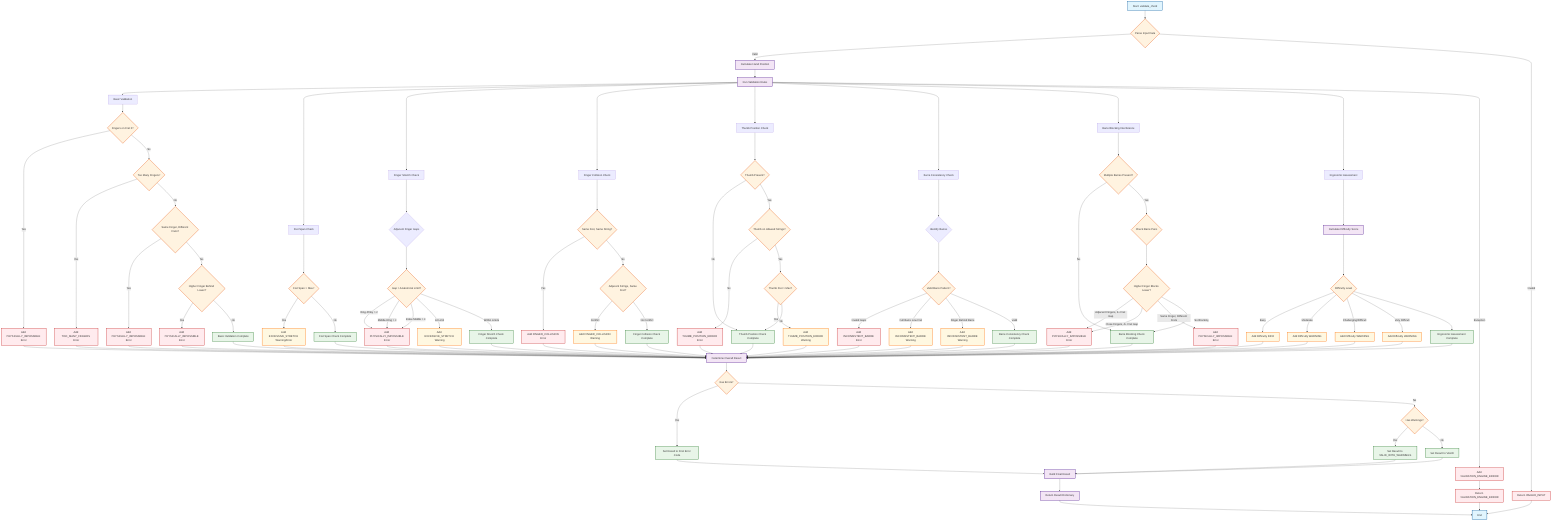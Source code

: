 flowchart TD
    A[Start: validate_chord] --> B{Parse Input Data}
    
    B -->|Valid| C[Calculate Hand Position]
    B -->|Invalid| Z1[Return INVALID_INPUT]
    
    C --> D[Run Validation Rules]
    
    D --> E1[Basic Validation]
    D --> E2[Fret Span Check]  
    D --> E3[Finger Stretch Check]
    D --> E4[Finger Collision Check]
    D --> E5[Thumb Position Check]
    D --> E6[Barre Consistency Check]
    D --> E7[Barre Blocking Interference]
    D --> E8[Ergonomic Assessment]
    
    E1 --> F1{Fingers on Fret 0?}
    F1 -->|Yes| G1[Add PHYSICALLY_IMPOSSIBLE Error]
    F1 -->|No| F2{Too Many Fingers?}
    F2 -->|Yes| G2[Add TOO_MANY_FINGERS Error]
    F2 -->|No| F3{Same Finger, Different Frets?}
    F3 -->|Yes| G3[Add PHYSICALLY_IMPOSSIBLE Error]
    F3 -->|No| F4{Higher Finger Behind Lower?}
    F4 -->|Yes| G4[Add PHYSICALLY_IMPOSSIBLE Error]
    F4 -->|No| H1[Basic Validation Complete]
    
    E2 --> F5{Fret Span > Max?}
    F5 -->|Yes| G5[Add EXCESSIVE_STRETCH Warning/Error]
    F5 -->|No| H2[Fret Span Check Complete]
    
    E3 --> F6{Adjacent Finger Gaps}
    F6 --> F7{Gap > Anatomical Limit?}
    F7 -->|Ring-Pinky > 2| G6[Add PHYSICALLY_IMPOSSIBLE Error]
    F7 -->|Middle-Ring > 3| G6
    F7 -->|Index-Middle > 4| G6
    F7 -->|At Limit| G7[Add EXCESSIVE_STRETCH Warning]
    F7 -->|Within Limits| H3[Finger Stretch Check Complete]
    
    E4 --> F8{Same Fret, Same String?}
    F8 -->|Yes| G8[Add FINGER_COLLISION Error]
    F8 -->|No| F9{Adjacent Strings, Same Fret?}
    F9 -->|Conflict| G9[Add FINGER_COLLISION Warning]
    F9 -->|No Conflict| H4[Finger Collision Check Complete]
    
    E5 --> F10{Thumb Present?}
    F10 -->|No| H5[Thumb Position Check Complete]
    F10 -->|Yes| F11{Thumb on Allowed Strings?}
    F11 -->|No| G10[Add THUMB_POSITION_ERROR Error]
    F11 -->|Yes| F12{Thumb Fret > Max?}
    F12 -->|Yes| G11[Add THUMB_POSITION_ERROR Warning]
    F12 -->|No| H5
    
    E6 --> F13{Identify Barres}
    F13 --> F14{Valid Barre Pattern?}
    F14 -->|Invalid Gaps| G12[Add INCONSISTENT_BARRE Error]
    F14 -->|Full Barre Low Fret| G13[Add INCONSISTENT_BARRE Warning]
    F14 -->|Finger Behind Barre| G14[Add INCONSISTENT_BARRE Warning]
    F14 -->|Valid| H6[Barre Consistency Check Complete]
    
    E7 --> F15{Multiple Barres Present?}
    F15 -->|No| H7[Barre Blocking Check Complete]
    F15 -->|Yes| F16{Check Barre Pairs}
    F16 --> F17{Higher Finger Blocks Lower?}
    F17 -->|Adjacent Fingers, 3+ Fret Gap| G15[Add PHYSICALLY_IMPOSSIBLE Error]
    F17 -->|Close Fingers, 4+ Fret Gap| G15
    F17 -->|Same Finger, Different Frets| G16[Add PHYSICALLY_IMPOSSIBLE Error]
    F17 -->|No Blocking| H7
    
    E8 --> F18[Calculate Difficulty Score]
    F18 --> F19{Difficulty Level}
    F19 -->|Easy| G17[Add Difficulty INFO]
    F19 -->|Moderate| G18[Add Difficulty WARNING]
    F19 -->|Challenging/Difficult| G19[Add Difficulty WARNING]
    F19 -->|Very Difficult| G20[Add Difficulty WARNING]
    F19 --> H8[Ergonomic Assessment Complete]
    
    %% Collect all validation results
    H1 --> I[Determine Overall Result]
    H2 --> I
    H3 --> I  
    H4 --> I
    H5 --> I
    H6 --> I
    H7 --> I
    H8 --> I
    
    G1 --> I
    G2 --> I
    G3 --> I
    G4 --> I
    G5 --> I
    G6 --> I
    G7 --> I
    G8 --> I
    G9 --> I
    G10 --> I
    G11 --> I
    G12 --> I
    G13 --> I
    G14 --> I
    G15 --> I
    G16 --> I
    G17 --> I
    G18 --> I
    G19 --> I
    G20 --> I
    
    I --> J{Has Errors?}
    J -->|Yes| K[Set Result to First Error Code]
    J -->|No| L{Has Warnings?}
    L -->|Yes| M[Set Result to VALID_WITH_WARNINGS]
    L -->|No| N[Set Result to VALID]
    
    K --> O[Build Final Result]
    M --> O
    N --> O
    
    O --> P[Return Result Dictionary]
    P --> Q[End]
    
    Z1 --> Q
    
    %% Error handling
    D -->|Exception| Z2[Add VALIDATION_ENGINE_ERROR]
    Z2 --> Z3[Return VALIDATION_ENGINE_ERROR]
    Z3 --> Q
    
    %% Styling
    classDef startEnd fill:#e1f5fe,stroke:#01579b,stroke-width:2px
    classDef process fill:#f3e5f5,stroke:#4a148c,stroke-width:2px
    classDef decision fill:#fff3e0,stroke:#e65100,stroke-width:2px
    classDef error fill:#ffebee,stroke:#c62828,stroke-width:2px
    classDef warning fill:#fff8e1,stroke:#ff6f00,stroke-width:2px
    classDef success fill:#e8f5e8,stroke:#2e7d32,stroke-width:2px
    
    class A,Q startEnd
    class C,D,F18,I,O,P process
    class B,F1,F2,F3,F4,F5,F7,F8,F9,F10,F11,F12,F14,F15,F16,F17,F19,J,L decision
    class G1,G2,G3,G4,G6,G8,G10,G12,G15,G16,Z1,Z2,Z3 error
    class G5,G7,G9,G11,G13,G14,G17,G18,G19,G20 warning
    class H1,H2,H3,H4,H5,H6,H7,H8,K,M,N success